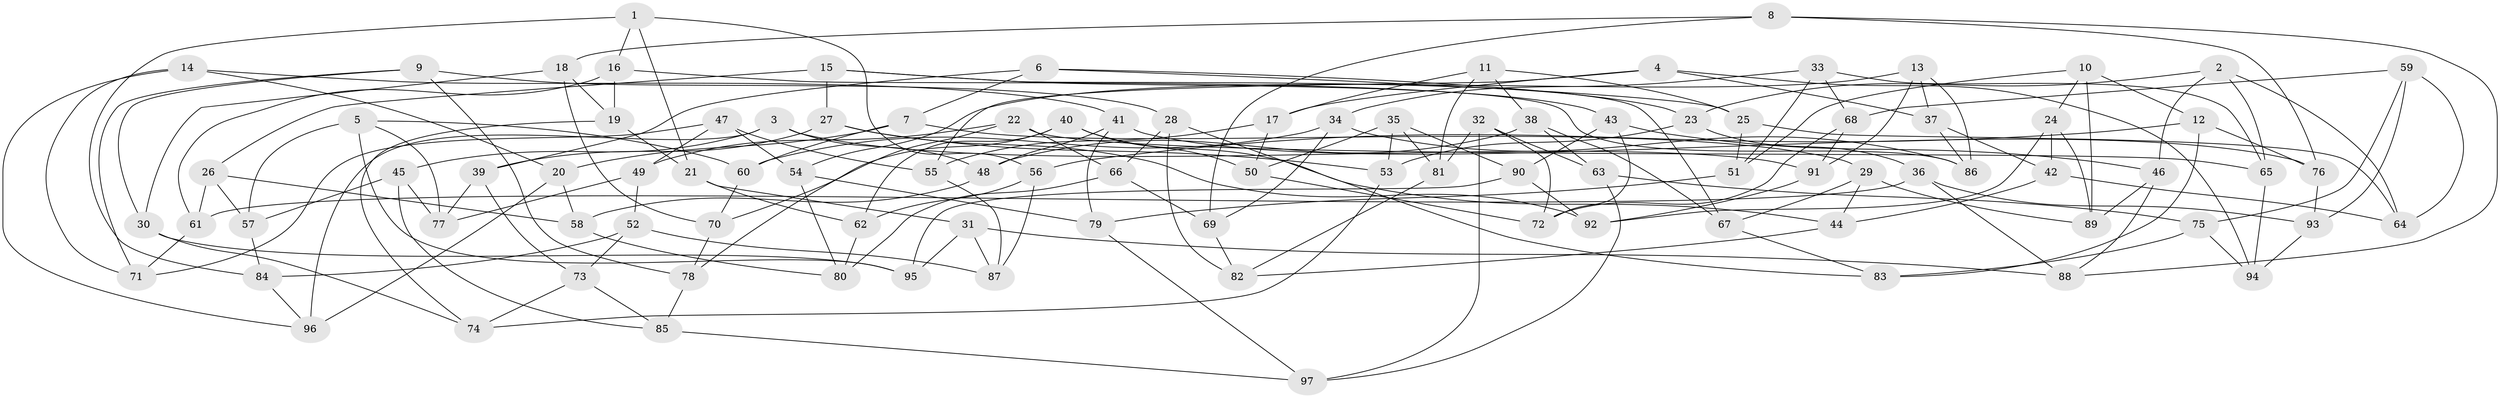 // Generated by graph-tools (version 1.1) at 2025/56/03/09/25 04:56:41]
// undirected, 97 vertices, 194 edges
graph export_dot {
graph [start="1"]
  node [color=gray90,style=filled];
  1;
  2;
  3;
  4;
  5;
  6;
  7;
  8;
  9;
  10;
  11;
  12;
  13;
  14;
  15;
  16;
  17;
  18;
  19;
  20;
  21;
  22;
  23;
  24;
  25;
  26;
  27;
  28;
  29;
  30;
  31;
  32;
  33;
  34;
  35;
  36;
  37;
  38;
  39;
  40;
  41;
  42;
  43;
  44;
  45;
  46;
  47;
  48;
  49;
  50;
  51;
  52;
  53;
  54;
  55;
  56;
  57;
  58;
  59;
  60;
  61;
  62;
  63;
  64;
  65;
  66;
  67;
  68;
  69;
  70;
  71;
  72;
  73;
  74;
  75;
  76;
  77;
  78;
  79;
  80;
  81;
  82;
  83;
  84;
  85;
  86;
  87;
  88;
  89;
  90;
  91;
  92;
  93;
  94;
  95;
  96;
  97;
  1 -- 56;
  1 -- 16;
  1 -- 21;
  1 -- 84;
  2 -- 65;
  2 -- 23;
  2 -- 64;
  2 -- 46;
  3 -- 91;
  3 -- 48;
  3 -- 45;
  3 -- 96;
  4 -- 17;
  4 -- 37;
  4 -- 94;
  4 -- 55;
  5 -- 77;
  5 -- 95;
  5 -- 57;
  5 -- 60;
  6 -- 7;
  6 -- 23;
  6 -- 39;
  6 -- 25;
  7 -- 60;
  7 -- 20;
  7 -- 29;
  8 -- 69;
  8 -- 88;
  8 -- 76;
  8 -- 18;
  9 -- 71;
  9 -- 78;
  9 -- 30;
  9 -- 28;
  10 -- 51;
  10 -- 89;
  10 -- 12;
  10 -- 24;
  11 -- 38;
  11 -- 81;
  11 -- 17;
  11 -- 25;
  12 -- 83;
  12 -- 56;
  12 -- 76;
  13 -- 37;
  13 -- 86;
  13 -- 54;
  13 -- 91;
  14 -- 71;
  14 -- 96;
  14 -- 20;
  14 -- 41;
  15 -- 26;
  15 -- 67;
  15 -- 43;
  15 -- 27;
  16 -- 61;
  16 -- 19;
  16 -- 86;
  17 -- 55;
  17 -- 50;
  18 -- 70;
  18 -- 19;
  18 -- 30;
  19 -- 21;
  19 -- 74;
  20 -- 96;
  20 -- 58;
  21 -- 31;
  21 -- 62;
  22 -- 78;
  22 -- 49;
  22 -- 66;
  22 -- 65;
  23 -- 36;
  23 -- 53;
  24 -- 89;
  24 -- 92;
  24 -- 42;
  25 -- 64;
  25 -- 51;
  26 -- 58;
  26 -- 57;
  26 -- 61;
  27 -- 92;
  27 -- 53;
  27 -- 39;
  28 -- 82;
  28 -- 66;
  28 -- 83;
  29 -- 44;
  29 -- 89;
  29 -- 67;
  30 -- 95;
  30 -- 74;
  31 -- 88;
  31 -- 95;
  31 -- 87;
  32 -- 97;
  32 -- 81;
  32 -- 72;
  32 -- 63;
  33 -- 34;
  33 -- 65;
  33 -- 68;
  33 -- 51;
  34 -- 86;
  34 -- 69;
  34 -- 60;
  35 -- 90;
  35 -- 50;
  35 -- 53;
  35 -- 81;
  36 -- 93;
  36 -- 61;
  36 -- 88;
  37 -- 86;
  37 -- 42;
  38 -- 48;
  38 -- 67;
  38 -- 63;
  39 -- 73;
  39 -- 77;
  40 -- 62;
  40 -- 70;
  40 -- 44;
  40 -- 50;
  41 -- 76;
  41 -- 79;
  41 -- 48;
  42 -- 44;
  42 -- 64;
  43 -- 90;
  43 -- 46;
  43 -- 72;
  44 -- 82;
  45 -- 85;
  45 -- 77;
  45 -- 57;
  46 -- 88;
  46 -- 89;
  47 -- 49;
  47 -- 55;
  47 -- 54;
  47 -- 71;
  48 -- 58;
  49 -- 77;
  49 -- 52;
  50 -- 72;
  51 -- 79;
  52 -- 84;
  52 -- 73;
  52 -- 87;
  53 -- 74;
  54 -- 80;
  54 -- 79;
  55 -- 87;
  56 -- 62;
  56 -- 87;
  57 -- 84;
  58 -- 80;
  59 -- 93;
  59 -- 75;
  59 -- 64;
  59 -- 68;
  60 -- 70;
  61 -- 71;
  62 -- 80;
  63 -- 97;
  63 -- 75;
  65 -- 94;
  66 -- 69;
  66 -- 80;
  67 -- 83;
  68 -- 91;
  68 -- 72;
  69 -- 82;
  70 -- 78;
  73 -- 74;
  73 -- 85;
  75 -- 94;
  75 -- 83;
  76 -- 93;
  78 -- 85;
  79 -- 97;
  81 -- 82;
  84 -- 96;
  85 -- 97;
  90 -- 92;
  90 -- 95;
  91 -- 92;
  93 -- 94;
}
